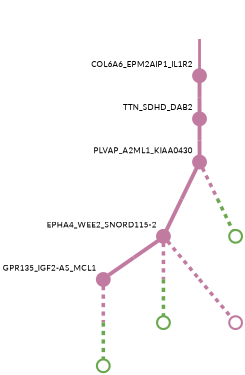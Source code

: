 strict digraph  {
graph[splines=false]; nodesep=0.7; rankdir=TB; ranksep=0.6; forcelabels=true; dpi=600; size=2.5;
0 [color="#c27ba0ff", fillcolor="#c27ba0ff", fixedsize=true, fontname=Lato, fontsize="12pt", height="0.25", label="", penwidth=3, shape=circle, style=filled, xlabel="EPHA4_WEE2_SNORD115-2"];
2 [color="#c27ba0ff", fillcolor="#c27ba0ff", fixedsize=true, fontname=Lato, fontsize="12pt", height="0.25", label="", penwidth=3, shape=circle, style=filled, xlabel="GPR135_IGF2-AS_MCL1"];
5 [color="#6aa84fff", fillcolor="#6aa84fff", fixedsize=true, fontname=Lato, fontsize="12pt", height="0.25", label="", penwidth=3, shape=circle, style=solid, xlabel=""];
8 [color="#c27ba0ff", fillcolor="#c27ba0ff", fixedsize=true, fontname=Lato, fontsize="12pt", height="0.25", label="", penwidth=3, shape=circle, style=solid, xlabel=""];
1 [color="#c27ba0ff", fillcolor="#c27ba0ff", fixedsize=true, fontname=Lato, fontsize="12pt", height="0.25", label="", penwidth=3, shape=circle, style=filled, xlabel=COL6A6_EPM2AIP1_IL1R2];
4 [color="#c27ba0ff", fillcolor="#c27ba0ff", fixedsize=true, fontname=Lato, fontsize="12pt", height="0.25", label="", penwidth=3, shape=circle, style=filled, xlabel=TTN_SDHD_DAB2];
6 [color="#6aa84fff", fillcolor="#6aa84fff", fixedsize=true, fontname=Lato, fontsize="12pt", height="0.25", label="", penwidth=3, shape=circle, style=solid, xlabel=""];
3 [color="#c27ba0ff", fillcolor="#c27ba0ff", fixedsize=true, fontname=Lato, fontsize="12pt", height="0.25", label="", penwidth=3, shape=circle, style=filled, xlabel=PLVAP_A2ML1_KIAA0430];
7 [color="#6aa84fff", fillcolor="#6aa84fff", fixedsize=true, fontname=Lato, fontsize="12pt", height="0.25", label="", penwidth=3, shape=circle, style=solid, xlabel=""];
normal [label="", penwidth=3, style=invis, xlabel=COL6A6_EPM2AIP1_IL1R2];
0 -> 2  [arrowsize=0, color="#c27ba0ff;0.5:#c27ba0ff", minlen="1.4999998807907104", penwidth="5.5", style=solid];
0 -> 5  [arrowsize=0, color="#c27ba0ff;0.5:#6aa84fff", minlen="2.0", penwidth=5, style=dashed];
0 -> 8  [arrowsize=0, color="#c27ba0ff;0.5:#c27ba0ff", minlen="2.0", penwidth=5, style=dashed];
2 -> 6  [arrowsize=0, color="#c27ba0ff;0.5:#6aa84fff", minlen="2.0", penwidth=5, style=dashed];
1 -> 4  [arrowsize=0, color="#c27ba0ff;0.5:#c27ba0ff", minlen="1.0", penwidth="5.5", style=solid];
4 -> 3  [arrowsize=0, color="#c27ba0ff;0.5:#c27ba0ff", minlen="1.1666666269302368", penwidth="5.5", style=solid];
3 -> 0  [arrowsize=0, color="#c27ba0ff;0.5:#c27ba0ff", minlen="2.0", penwidth="5.5", style=solid];
3 -> 7  [arrowsize=0, color="#c27ba0ff;0.5:#6aa84fff", minlen="2.0", penwidth=5, style=dashed];
normal -> 1  [arrowsize=0, color="#c27ba0ff", label="", penwidth=4, style=solid];
}
